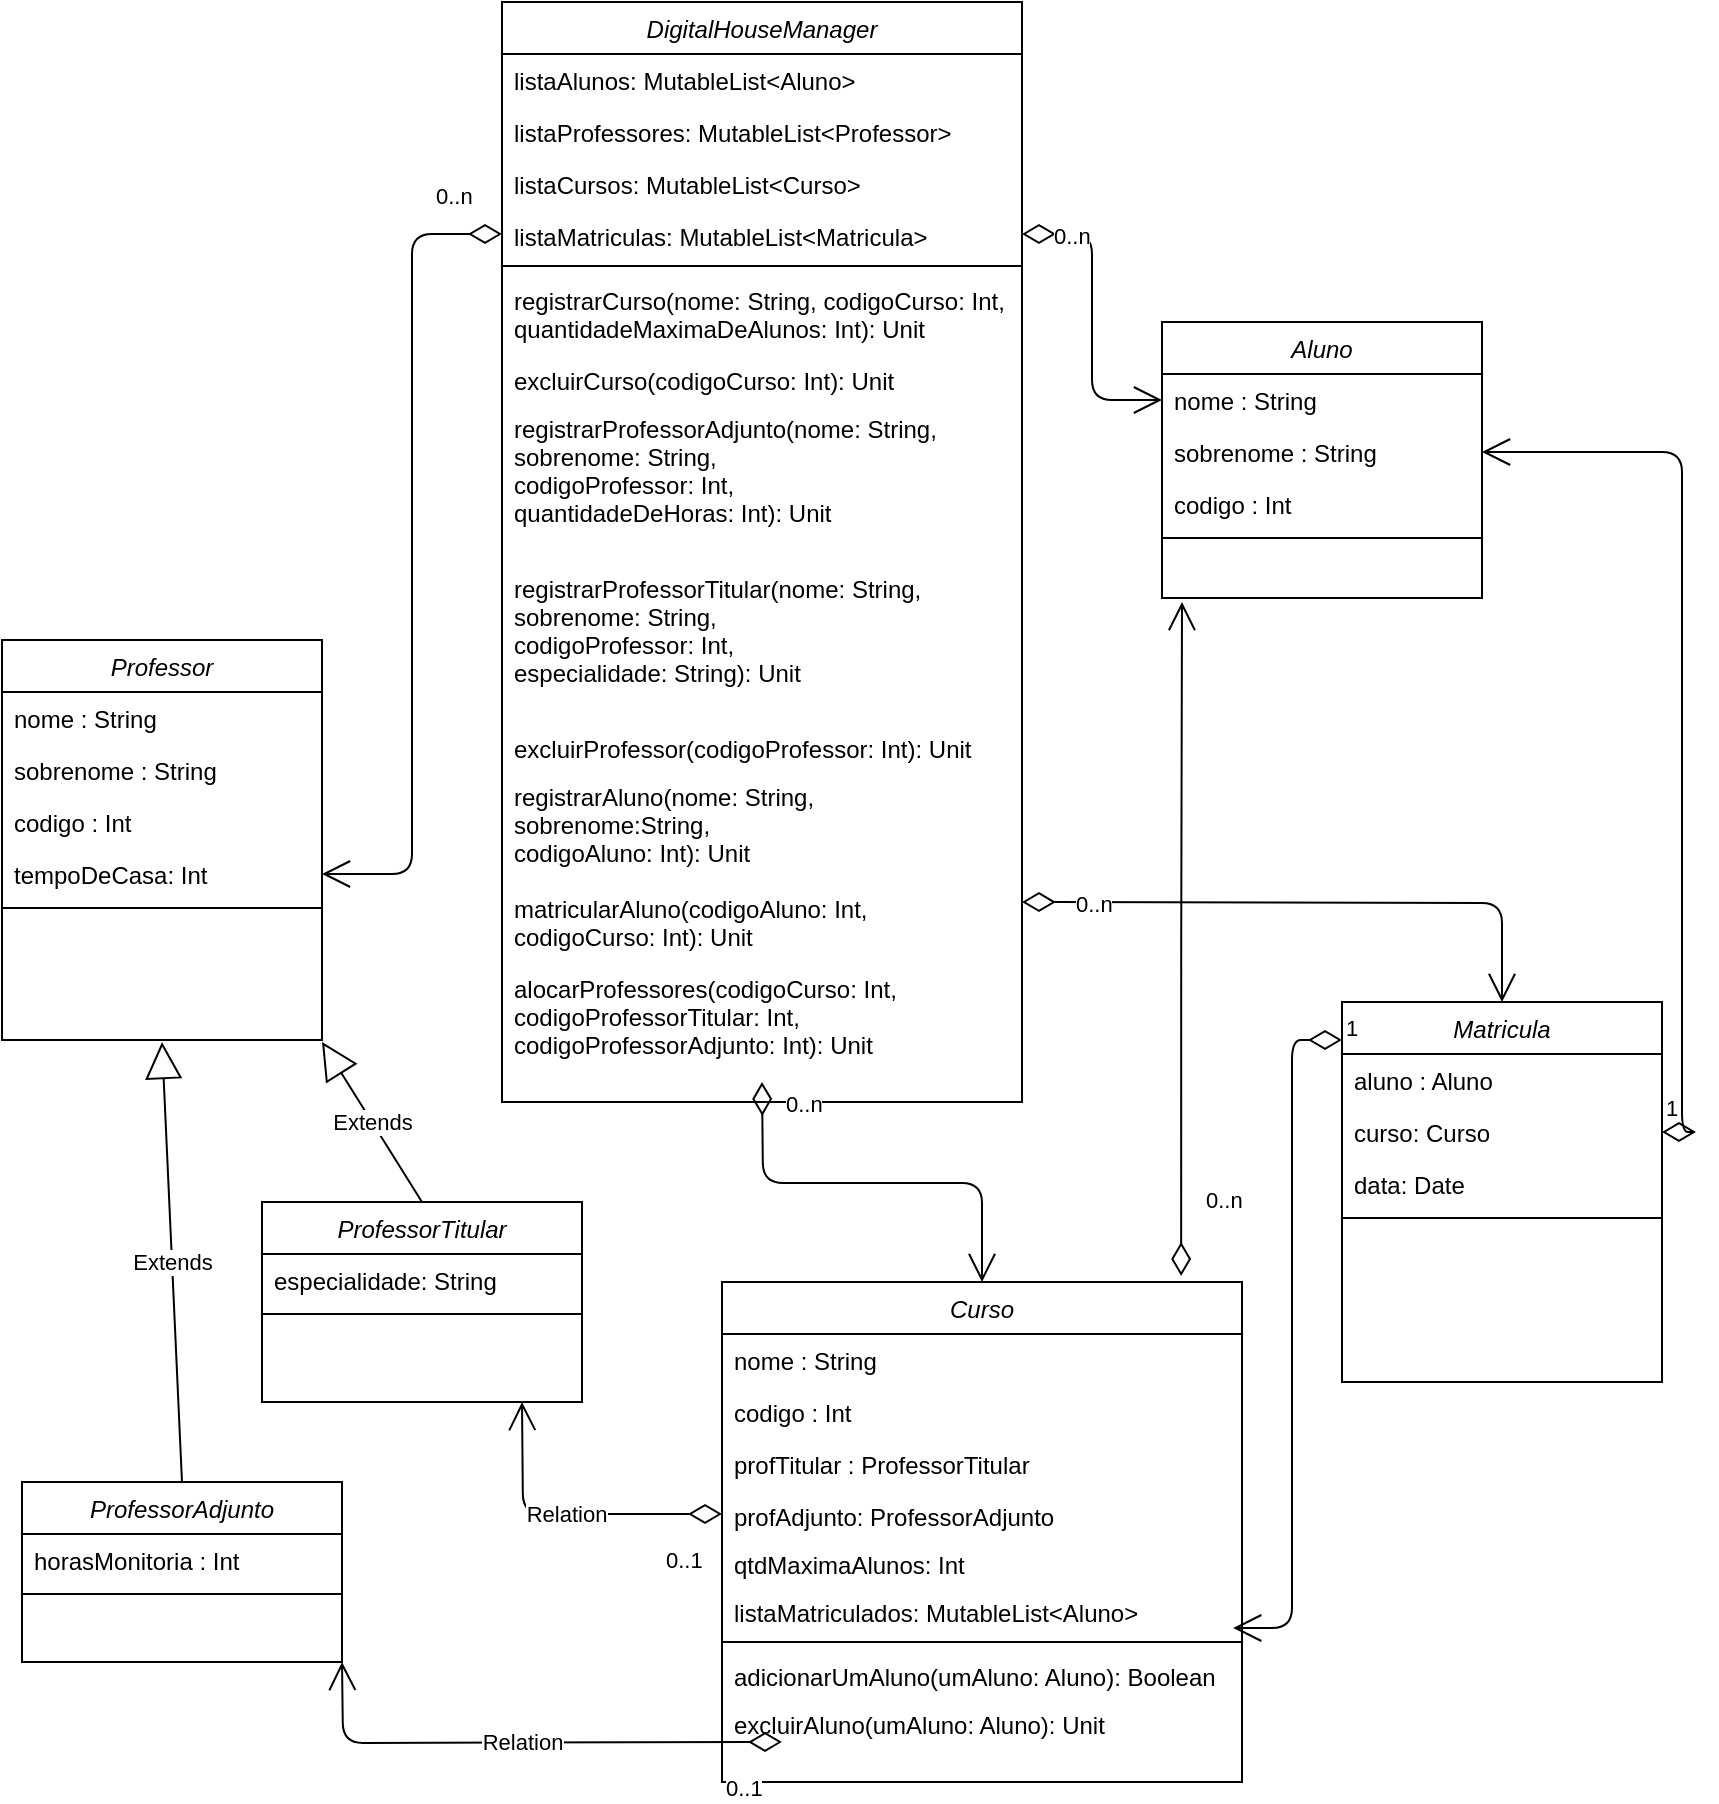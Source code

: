 <mxfile version="15.0.6" type="github">
  <diagram id="C5RBs43oDa-KdzZeNtuy" name="Page-1">
    <mxGraphModel dx="868" dy="1619" grid="1" gridSize="10" guides="1" tooltips="1" connect="1" arrows="1" fold="1" page="1" pageScale="1" pageWidth="827" pageHeight="1169" math="0" shadow="0">
      <root>
        <mxCell id="WIyWlLk6GJQsqaUBKTNV-0" />
        <mxCell id="WIyWlLk6GJQsqaUBKTNV-1" parent="WIyWlLk6GJQsqaUBKTNV-0" />
        <mxCell id="zkfFHV4jXpPFQw0GAbJ--0" value="Curso" style="swimlane;fontStyle=2;align=center;verticalAlign=top;childLayout=stackLayout;horizontal=1;startSize=26;horizontalStack=0;resizeParent=1;resizeLast=0;collapsible=1;marginBottom=0;rounded=0;shadow=0;strokeWidth=1;" parent="WIyWlLk6GJQsqaUBKTNV-1" vertex="1">
          <mxGeometry x="440" y="370" width="260" height="250" as="geometry">
            <mxRectangle x="230" y="140" width="160" height="26" as="alternateBounds" />
          </mxGeometry>
        </mxCell>
        <mxCell id="zkfFHV4jXpPFQw0GAbJ--1" value="nome : String" style="text;align=left;verticalAlign=top;spacingLeft=4;spacingRight=4;overflow=hidden;rotatable=0;points=[[0,0.5],[1,0.5]];portConstraint=eastwest;" parent="zkfFHV4jXpPFQw0GAbJ--0" vertex="1">
          <mxGeometry y="26" width="260" height="26" as="geometry" />
        </mxCell>
        <mxCell id="zkfFHV4jXpPFQw0GAbJ--3" value="codigo : Int&#xa;" style="text;align=left;verticalAlign=top;spacingLeft=4;spacingRight=4;overflow=hidden;rotatable=0;points=[[0,0.5],[1,0.5]];portConstraint=eastwest;rounded=0;shadow=0;html=0;" parent="zkfFHV4jXpPFQw0GAbJ--0" vertex="1">
          <mxGeometry y="52" width="260" height="26" as="geometry" />
        </mxCell>
        <mxCell id="KEfsf48z_wIFr-e0ZJao-18" value="profTitular : ProfessorTitular&#xa;" style="text;align=left;verticalAlign=top;spacingLeft=4;spacingRight=4;overflow=hidden;rotatable=0;points=[[0,0.5],[1,0.5]];portConstraint=eastwest;rounded=0;shadow=0;html=0;" vertex="1" parent="zkfFHV4jXpPFQw0GAbJ--0">
          <mxGeometry y="78" width="260" height="26" as="geometry" />
        </mxCell>
        <mxCell id="KEfsf48z_wIFr-e0ZJao-17" value="profAdjunto: ProfessorAdjunto&#xa;&#xa;" style="text;align=left;verticalAlign=top;spacingLeft=4;spacingRight=4;overflow=hidden;rotatable=0;points=[[0,0.5],[1,0.5]];portConstraint=eastwest;rounded=0;shadow=0;html=0;" vertex="1" parent="zkfFHV4jXpPFQw0GAbJ--0">
          <mxGeometry y="104" width="260" height="24" as="geometry" />
        </mxCell>
        <mxCell id="KEfsf48z_wIFr-e0ZJao-19" value="qtdMaximaAlunos: Int&#xa;&#xa;" style="text;align=left;verticalAlign=top;spacingLeft=4;spacingRight=4;overflow=hidden;rotatable=0;points=[[0,0.5],[1,0.5]];portConstraint=eastwest;rounded=0;shadow=0;html=0;" vertex="1" parent="zkfFHV4jXpPFQw0GAbJ--0">
          <mxGeometry y="128" width="260" height="24" as="geometry" />
        </mxCell>
        <mxCell id="KEfsf48z_wIFr-e0ZJao-20" value="listaMatriculados: MutableList&lt;Aluno&gt;&#xa;&#xa;" style="text;align=left;verticalAlign=top;spacingLeft=4;spacingRight=4;overflow=hidden;rotatable=0;points=[[0,0.5],[1,0.5]];portConstraint=eastwest;rounded=0;shadow=0;html=0;" vertex="1" parent="zkfFHV4jXpPFQw0GAbJ--0">
          <mxGeometry y="152" width="260" height="24" as="geometry" />
        </mxCell>
        <mxCell id="zkfFHV4jXpPFQw0GAbJ--4" value="" style="line;html=1;strokeWidth=1;align=left;verticalAlign=middle;spacingTop=-1;spacingLeft=3;spacingRight=3;rotatable=0;labelPosition=right;points=[];portConstraint=eastwest;" parent="zkfFHV4jXpPFQw0GAbJ--0" vertex="1">
          <mxGeometry y="176" width="260" height="8" as="geometry" />
        </mxCell>
        <mxCell id="KEfsf48z_wIFr-e0ZJao-50" value="adicionarUmAluno(umAluno: Aluno): Boolean&#xa;&#xa;" style="text;align=left;verticalAlign=top;spacingLeft=4;spacingRight=4;overflow=hidden;rotatable=0;points=[[0,0.5],[1,0.5]];portConstraint=eastwest;rounded=0;shadow=0;html=0;" vertex="1" parent="zkfFHV4jXpPFQw0GAbJ--0">
          <mxGeometry y="184" width="260" height="24" as="geometry" />
        </mxCell>
        <mxCell id="KEfsf48z_wIFr-e0ZJao-51" value="excluirAluno(umAluno: Aluno): Unit&#xa;&#xa;" style="text;align=left;verticalAlign=top;spacingLeft=4;spacingRight=4;overflow=hidden;rotatable=0;points=[[0,0.5],[1,0.5]];portConstraint=eastwest;rounded=0;shadow=0;html=0;" vertex="1" parent="zkfFHV4jXpPFQw0GAbJ--0">
          <mxGeometry y="208" width="260" height="24" as="geometry" />
        </mxCell>
        <mxCell id="Et17MEw46FUrvcl5Y9Ns-0" value="Professor" style="swimlane;fontStyle=2;align=center;verticalAlign=top;childLayout=stackLayout;horizontal=1;startSize=26;horizontalStack=0;resizeParent=1;resizeLast=0;collapsible=1;marginBottom=0;rounded=0;shadow=0;strokeWidth=1;" parent="WIyWlLk6GJQsqaUBKTNV-1" vertex="1">
          <mxGeometry x="80" y="49" width="160" height="200" as="geometry">
            <mxRectangle x="230" y="140" width="160" height="26" as="alternateBounds" />
          </mxGeometry>
        </mxCell>
        <mxCell id="Et17MEw46FUrvcl5Y9Ns-1" value="nome : String" style="text;align=left;verticalAlign=top;spacingLeft=4;spacingRight=4;overflow=hidden;rotatable=0;points=[[0,0.5],[1,0.5]];portConstraint=eastwest;" parent="Et17MEw46FUrvcl5Y9Ns-0" vertex="1">
          <mxGeometry y="26" width="160" height="26" as="geometry" />
        </mxCell>
        <mxCell id="Et17MEw46FUrvcl5Y9Ns-2" value="sobrenome : String&#xa;" style="text;align=left;verticalAlign=top;spacingLeft=4;spacingRight=4;overflow=hidden;rotatable=0;points=[[0,0.5],[1,0.5]];portConstraint=eastwest;rounded=0;shadow=0;html=0;" parent="Et17MEw46FUrvcl5Y9Ns-0" vertex="1">
          <mxGeometry y="52" width="160" height="26" as="geometry" />
        </mxCell>
        <mxCell id="Et17MEw46FUrvcl5Y9Ns-3" value="codigo : Int&#xa;" style="text;align=left;verticalAlign=top;spacingLeft=4;spacingRight=4;overflow=hidden;rotatable=0;points=[[0,0.5],[1,0.5]];portConstraint=eastwest;rounded=0;shadow=0;html=0;" parent="Et17MEw46FUrvcl5Y9Ns-0" vertex="1">
          <mxGeometry y="78" width="160" height="26" as="geometry" />
        </mxCell>
        <mxCell id="KEfsf48z_wIFr-e0ZJao-5" value="tempoDeCasa: Int&#xa;" style="text;align=left;verticalAlign=top;spacingLeft=4;spacingRight=4;overflow=hidden;rotatable=0;points=[[0,0.5],[1,0.5]];portConstraint=eastwest;rounded=0;shadow=0;html=0;" vertex="1" parent="Et17MEw46FUrvcl5Y9Ns-0">
          <mxGeometry y="104" width="160" height="26" as="geometry" />
        </mxCell>
        <mxCell id="Et17MEw46FUrvcl5Y9Ns-4" value="" style="line;html=1;strokeWidth=1;align=left;verticalAlign=middle;spacingTop=-1;spacingLeft=3;spacingRight=3;rotatable=0;labelPosition=right;points=[];portConstraint=eastwest;" parent="Et17MEw46FUrvcl5Y9Ns-0" vertex="1">
          <mxGeometry y="130" width="160" height="8" as="geometry" />
        </mxCell>
        <mxCell id="KEfsf48z_wIFr-e0ZJao-0" value="Aluno" style="swimlane;fontStyle=2;align=center;verticalAlign=top;childLayout=stackLayout;horizontal=1;startSize=26;horizontalStack=0;resizeParent=1;resizeLast=0;collapsible=1;marginBottom=0;rounded=0;shadow=0;strokeWidth=1;" vertex="1" parent="WIyWlLk6GJQsqaUBKTNV-1">
          <mxGeometry x="660" y="-110" width="160" height="138" as="geometry">
            <mxRectangle x="230" y="140" width="160" height="26" as="alternateBounds" />
          </mxGeometry>
        </mxCell>
        <mxCell id="KEfsf48z_wIFr-e0ZJao-1" value="nome : String" style="text;align=left;verticalAlign=top;spacingLeft=4;spacingRight=4;overflow=hidden;rotatable=0;points=[[0,0.5],[1,0.5]];portConstraint=eastwest;" vertex="1" parent="KEfsf48z_wIFr-e0ZJao-0">
          <mxGeometry y="26" width="160" height="26" as="geometry" />
        </mxCell>
        <mxCell id="KEfsf48z_wIFr-e0ZJao-2" value="sobrenome : String&#xa;" style="text;align=left;verticalAlign=top;spacingLeft=4;spacingRight=4;overflow=hidden;rotatable=0;points=[[0,0.5],[1,0.5]];portConstraint=eastwest;rounded=0;shadow=0;html=0;" vertex="1" parent="KEfsf48z_wIFr-e0ZJao-0">
          <mxGeometry y="52" width="160" height="26" as="geometry" />
        </mxCell>
        <mxCell id="KEfsf48z_wIFr-e0ZJao-3" value="codigo : Int&#xa;" style="text;align=left;verticalAlign=top;spacingLeft=4;spacingRight=4;overflow=hidden;rotatable=0;points=[[0,0.5],[1,0.5]];portConstraint=eastwest;rounded=0;shadow=0;html=0;" vertex="1" parent="KEfsf48z_wIFr-e0ZJao-0">
          <mxGeometry y="78" width="160" height="26" as="geometry" />
        </mxCell>
        <mxCell id="KEfsf48z_wIFr-e0ZJao-4" value="" style="line;html=1;strokeWidth=1;align=left;verticalAlign=middle;spacingTop=-1;spacingLeft=3;spacingRight=3;rotatable=0;labelPosition=right;points=[];portConstraint=eastwest;" vertex="1" parent="KEfsf48z_wIFr-e0ZJao-0">
          <mxGeometry y="104" width="160" height="8" as="geometry" />
        </mxCell>
        <mxCell id="KEfsf48z_wIFr-e0ZJao-6" value="ProfessorTitular" style="swimlane;fontStyle=2;align=center;verticalAlign=top;childLayout=stackLayout;horizontal=1;startSize=26;horizontalStack=0;resizeParent=1;resizeLast=0;collapsible=1;marginBottom=0;rounded=0;shadow=0;strokeWidth=1;" vertex="1" parent="WIyWlLk6GJQsqaUBKTNV-1">
          <mxGeometry x="210" y="330" width="160" height="100" as="geometry">
            <mxRectangle x="230" y="140" width="160" height="26" as="alternateBounds" />
          </mxGeometry>
        </mxCell>
        <mxCell id="KEfsf48z_wIFr-e0ZJao-7" value="especialidade: String" style="text;align=left;verticalAlign=top;spacingLeft=4;spacingRight=4;overflow=hidden;rotatable=0;points=[[0,0.5],[1,0.5]];portConstraint=eastwest;" vertex="1" parent="KEfsf48z_wIFr-e0ZJao-6">
          <mxGeometry y="26" width="160" height="26" as="geometry" />
        </mxCell>
        <mxCell id="KEfsf48z_wIFr-e0ZJao-9" value="" style="line;html=1;strokeWidth=1;align=left;verticalAlign=middle;spacingTop=-1;spacingLeft=3;spacingRight=3;rotatable=0;labelPosition=right;points=[];portConstraint=eastwest;" vertex="1" parent="KEfsf48z_wIFr-e0ZJao-6">
          <mxGeometry y="52" width="160" height="8" as="geometry" />
        </mxCell>
        <mxCell id="KEfsf48z_wIFr-e0ZJao-10" value="ProfessorAdjunto" style="swimlane;fontStyle=2;align=center;verticalAlign=top;childLayout=stackLayout;horizontal=1;startSize=26;horizontalStack=0;resizeParent=1;resizeLast=0;collapsible=1;marginBottom=0;rounded=0;shadow=0;strokeWidth=1;" vertex="1" parent="WIyWlLk6GJQsqaUBKTNV-1">
          <mxGeometry x="90" y="470" width="160" height="90" as="geometry">
            <mxRectangle x="230" y="140" width="160" height="26" as="alternateBounds" />
          </mxGeometry>
        </mxCell>
        <mxCell id="KEfsf48z_wIFr-e0ZJao-12" value="horasMonitoria : Int&#xa;" style="text;align=left;verticalAlign=top;spacingLeft=4;spacingRight=4;overflow=hidden;rotatable=0;points=[[0,0.5],[1,0.5]];portConstraint=eastwest;rounded=0;shadow=0;html=0;" vertex="1" parent="KEfsf48z_wIFr-e0ZJao-10">
          <mxGeometry y="26" width="160" height="26" as="geometry" />
        </mxCell>
        <mxCell id="KEfsf48z_wIFr-e0ZJao-13" value="" style="line;html=1;strokeWidth=1;align=left;verticalAlign=middle;spacingTop=-1;spacingLeft=3;spacingRight=3;rotatable=0;labelPosition=right;points=[];portConstraint=eastwest;" vertex="1" parent="KEfsf48z_wIFr-e0ZJao-10">
          <mxGeometry y="52" width="160" height="8" as="geometry" />
        </mxCell>
        <mxCell id="KEfsf48z_wIFr-e0ZJao-14" value="Extends" style="endArrow=block;endSize=16;endFill=0;html=1;exitX=0.5;exitY=0;exitDx=0;exitDy=0;" edge="1" parent="WIyWlLk6GJQsqaUBKTNV-1" source="KEfsf48z_wIFr-e0ZJao-10">
          <mxGeometry width="160" relative="1" as="geometry">
            <mxPoint x="330" y="290" as="sourcePoint" />
            <mxPoint x="160" y="250" as="targetPoint" />
          </mxGeometry>
        </mxCell>
        <mxCell id="KEfsf48z_wIFr-e0ZJao-15" value="Extends" style="endArrow=block;endSize=16;endFill=0;html=1;exitX=0.5;exitY=0;exitDx=0;exitDy=0;" edge="1" parent="WIyWlLk6GJQsqaUBKTNV-1" source="KEfsf48z_wIFr-e0ZJao-6">
          <mxGeometry width="160" relative="1" as="geometry">
            <mxPoint x="100" y="370" as="sourcePoint" />
            <mxPoint x="240" y="250" as="targetPoint" />
          </mxGeometry>
        </mxCell>
        <mxCell id="KEfsf48z_wIFr-e0ZJao-21" value="0..n" style="endArrow=open;html=1;endSize=12;startArrow=diamondThin;startSize=14;startFill=0;edgeStyle=orthogonalEdgeStyle;align=left;verticalAlign=bottom;exitX=0.883;exitY=-0.012;exitDx=0;exitDy=0;exitPerimeter=0;" edge="1" parent="WIyWlLk6GJQsqaUBKTNV-1" source="zkfFHV4jXpPFQw0GAbJ--0">
          <mxGeometry x="-0.826" y="-10" relative="1" as="geometry">
            <mxPoint x="500" y="260" as="sourcePoint" />
            <mxPoint x="670" y="30" as="targetPoint" />
            <mxPoint as="offset" />
          </mxGeometry>
        </mxCell>
        <mxCell id="KEfsf48z_wIFr-e0ZJao-25" value="Relation" style="endArrow=open;html=1;endSize=12;startArrow=diamondThin;startSize=14;startFill=0;edgeStyle=orthogonalEdgeStyle;exitX=0;exitY=0.5;exitDx=0;exitDy=0;" edge="1" parent="WIyWlLk6GJQsqaUBKTNV-1" source="KEfsf48z_wIFr-e0ZJao-17">
          <mxGeometry relative="1" as="geometry">
            <mxPoint x="610" y="480" as="sourcePoint" />
            <mxPoint x="340" y="430" as="targetPoint" />
          </mxGeometry>
        </mxCell>
        <mxCell id="KEfsf48z_wIFr-e0ZJao-26" value="0..1" style="edgeLabel;resizable=0;html=1;align=left;verticalAlign=top;" connectable="0" vertex="1" parent="KEfsf48z_wIFr-e0ZJao-25">
          <mxGeometry x="-1" relative="1" as="geometry">
            <mxPoint x="-30" y="10" as="offset" />
          </mxGeometry>
        </mxCell>
        <mxCell id="KEfsf48z_wIFr-e0ZJao-28" value="Relation" style="endArrow=open;html=1;endSize=12;startArrow=diamondThin;startSize=14;startFill=0;edgeStyle=orthogonalEdgeStyle;" edge="1" parent="WIyWlLk6GJQsqaUBKTNV-1">
          <mxGeometry relative="1" as="geometry">
            <mxPoint x="470" y="600" as="sourcePoint" />
            <mxPoint x="250" y="560" as="targetPoint" />
          </mxGeometry>
        </mxCell>
        <mxCell id="KEfsf48z_wIFr-e0ZJao-29" value="0..1" style="edgeLabel;resizable=0;html=1;align=left;verticalAlign=top;" connectable="0" vertex="1" parent="KEfsf48z_wIFr-e0ZJao-28">
          <mxGeometry x="-1" relative="1" as="geometry">
            <mxPoint x="-30" y="10" as="offset" />
          </mxGeometry>
        </mxCell>
        <mxCell id="KEfsf48z_wIFr-e0ZJao-30" value="Matricula" style="swimlane;fontStyle=2;align=center;verticalAlign=top;childLayout=stackLayout;horizontal=1;startSize=26;horizontalStack=0;resizeParent=1;resizeLast=0;collapsible=1;marginBottom=0;rounded=0;shadow=0;strokeWidth=1;" vertex="1" parent="WIyWlLk6GJQsqaUBKTNV-1">
          <mxGeometry x="750" y="230" width="160" height="190" as="geometry">
            <mxRectangle x="230" y="140" width="160" height="26" as="alternateBounds" />
          </mxGeometry>
        </mxCell>
        <mxCell id="KEfsf48z_wIFr-e0ZJao-31" value="aluno : Aluno" style="text;align=left;verticalAlign=top;spacingLeft=4;spacingRight=4;overflow=hidden;rotatable=0;points=[[0,0.5],[1,0.5]];portConstraint=eastwest;" vertex="1" parent="KEfsf48z_wIFr-e0ZJao-30">
          <mxGeometry y="26" width="160" height="26" as="geometry" />
        </mxCell>
        <mxCell id="KEfsf48z_wIFr-e0ZJao-32" value="curso: Curso&#xa;" style="text;align=left;verticalAlign=top;spacingLeft=4;spacingRight=4;overflow=hidden;rotatable=0;points=[[0,0.5],[1,0.5]];portConstraint=eastwest;rounded=0;shadow=0;html=0;" vertex="1" parent="KEfsf48z_wIFr-e0ZJao-30">
          <mxGeometry y="52" width="160" height="26" as="geometry" />
        </mxCell>
        <mxCell id="KEfsf48z_wIFr-e0ZJao-33" value="data: Date" style="text;align=left;verticalAlign=top;spacingLeft=4;spacingRight=4;overflow=hidden;rotatable=0;points=[[0,0.5],[1,0.5]];portConstraint=eastwest;rounded=0;shadow=0;html=0;" vertex="1" parent="KEfsf48z_wIFr-e0ZJao-30">
          <mxGeometry y="78" width="160" height="26" as="geometry" />
        </mxCell>
        <mxCell id="KEfsf48z_wIFr-e0ZJao-35" value="" style="line;html=1;strokeWidth=1;align=left;verticalAlign=middle;spacingTop=-1;spacingLeft=3;spacingRight=3;rotatable=0;labelPosition=right;points=[];portConstraint=eastwest;" vertex="1" parent="KEfsf48z_wIFr-e0ZJao-30">
          <mxGeometry y="104" width="160" height="8" as="geometry" />
        </mxCell>
        <mxCell id="KEfsf48z_wIFr-e0ZJao-36" value="1" style="endArrow=open;html=1;endSize=12;startArrow=diamondThin;startSize=14;startFill=0;edgeStyle=orthogonalEdgeStyle;align=left;verticalAlign=bottom;entryX=1;entryY=0.5;entryDx=0;entryDy=0;exitX=1;exitY=0.5;exitDx=0;exitDy=0;" edge="1" parent="WIyWlLk6GJQsqaUBKTNV-1" source="KEfsf48z_wIFr-e0ZJao-32" target="KEfsf48z_wIFr-e0ZJao-2">
          <mxGeometry x="-1" y="3" relative="1" as="geometry">
            <mxPoint x="520" y="160" as="sourcePoint" />
            <mxPoint x="680" y="160" as="targetPoint" />
          </mxGeometry>
        </mxCell>
        <mxCell id="KEfsf48z_wIFr-e0ZJao-37" value="1" style="endArrow=open;html=1;endSize=12;startArrow=diamondThin;startSize=14;startFill=0;edgeStyle=orthogonalEdgeStyle;align=left;verticalAlign=bottom;entryX=0.983;entryY=-0.375;entryDx=0;entryDy=0;entryPerimeter=0;exitX=0;exitY=0.1;exitDx=0;exitDy=0;exitPerimeter=0;" edge="1" parent="WIyWlLk6GJQsqaUBKTNV-1" source="KEfsf48z_wIFr-e0ZJao-30" target="zkfFHV4jXpPFQw0GAbJ--4">
          <mxGeometry x="-1" y="3" relative="1" as="geometry">
            <mxPoint x="630" y="160" as="sourcePoint" />
            <mxPoint x="642.08" y="118.99" as="targetPoint" />
          </mxGeometry>
        </mxCell>
        <mxCell id="KEfsf48z_wIFr-e0ZJao-38" value="DigitalHouseManager" style="swimlane;fontStyle=2;align=center;verticalAlign=top;childLayout=stackLayout;horizontal=1;startSize=26;horizontalStack=0;resizeParent=1;resizeLast=0;collapsible=1;marginBottom=0;rounded=0;shadow=0;strokeWidth=1;" vertex="1" parent="WIyWlLk6GJQsqaUBKTNV-1">
          <mxGeometry x="330" y="-270" width="260" height="550" as="geometry">
            <mxRectangle x="230" y="140" width="160" height="26" as="alternateBounds" />
          </mxGeometry>
        </mxCell>
        <mxCell id="KEfsf48z_wIFr-e0ZJao-39" value="listaAlunos: MutableList&lt;Aluno&gt;" style="text;align=left;verticalAlign=top;spacingLeft=4;spacingRight=4;overflow=hidden;rotatable=0;points=[[0,0.5],[1,0.5]];portConstraint=eastwest;" vertex="1" parent="KEfsf48z_wIFr-e0ZJao-38">
          <mxGeometry y="26" width="260" height="26" as="geometry" />
        </mxCell>
        <mxCell id="KEfsf48z_wIFr-e0ZJao-40" value="listaProfessores: MutableList&lt;Professor&gt;&#xa;&#xa;" style="text;align=left;verticalAlign=top;spacingLeft=4;spacingRight=4;overflow=hidden;rotatable=0;points=[[0,0.5],[1,0.5]];portConstraint=eastwest;rounded=0;shadow=0;html=0;" vertex="1" parent="KEfsf48z_wIFr-e0ZJao-38">
          <mxGeometry y="52" width="260" height="26" as="geometry" />
        </mxCell>
        <mxCell id="KEfsf48z_wIFr-e0ZJao-41" value="listaCursos: MutableList&lt;Curso&gt;&#xa;" style="text;align=left;verticalAlign=top;spacingLeft=4;spacingRight=4;overflow=hidden;rotatable=0;points=[[0,0.5],[1,0.5]];portConstraint=eastwest;rounded=0;shadow=0;html=0;" vertex="1" parent="KEfsf48z_wIFr-e0ZJao-38">
          <mxGeometry y="78" width="260" height="26" as="geometry" />
        </mxCell>
        <mxCell id="KEfsf48z_wIFr-e0ZJao-42" value="listaMatriculas: MutableList&lt;Matricula&gt;&#xa;&#xa;" style="text;align=left;verticalAlign=top;spacingLeft=4;spacingRight=4;overflow=hidden;rotatable=0;points=[[0,0.5],[1,0.5]];portConstraint=eastwest;rounded=0;shadow=0;html=0;" vertex="1" parent="KEfsf48z_wIFr-e0ZJao-38">
          <mxGeometry y="104" width="260" height="24" as="geometry" />
        </mxCell>
        <mxCell id="KEfsf48z_wIFr-e0ZJao-45" value="" style="line;html=1;strokeWidth=1;align=left;verticalAlign=middle;spacingTop=-1;spacingLeft=3;spacingRight=3;rotatable=0;labelPosition=right;points=[];portConstraint=eastwest;" vertex="1" parent="KEfsf48z_wIFr-e0ZJao-38">
          <mxGeometry y="128" width="260" height="8" as="geometry" />
        </mxCell>
        <mxCell id="KEfsf48z_wIFr-e0ZJao-52" value="registrarCurso(nome: String, codigoCurso: Int,&#xa;quantidadeMaximaDeAlunos: Int): Unit" style="text;align=left;verticalAlign=top;spacingLeft=4;spacingRight=4;overflow=hidden;rotatable=0;points=[[0,0.5],[1,0.5]];portConstraint=eastwest;rounded=0;shadow=0;html=0;" vertex="1" parent="KEfsf48z_wIFr-e0ZJao-38">
          <mxGeometry y="136" width="260" height="40" as="geometry" />
        </mxCell>
        <mxCell id="KEfsf48z_wIFr-e0ZJao-55" value="excluirCurso(codigoCurso: Int): Unit&#xa;&#xa;" style="text;align=left;verticalAlign=top;spacingLeft=4;spacingRight=4;overflow=hidden;rotatable=0;points=[[0,0.5],[1,0.5]];portConstraint=eastwest;rounded=0;shadow=0;html=0;" vertex="1" parent="KEfsf48z_wIFr-e0ZJao-38">
          <mxGeometry y="176" width="260" height="24" as="geometry" />
        </mxCell>
        <mxCell id="KEfsf48z_wIFr-e0ZJao-53" value="registrarProfessorAdjunto(nome: String,&#xa;sobrenome: String,&#xa;codigoProfessor: Int, &#xa;quantidadeDeHoras: Int): Unit&#xa;" style="text;align=left;verticalAlign=top;spacingLeft=4;spacingRight=4;overflow=hidden;rotatable=0;points=[[0,0.5],[1,0.5]];portConstraint=eastwest;rounded=0;shadow=0;html=0;" vertex="1" parent="KEfsf48z_wIFr-e0ZJao-38">
          <mxGeometry y="200" width="260" height="80" as="geometry" />
        </mxCell>
        <mxCell id="KEfsf48z_wIFr-e0ZJao-56" value="registrarProfessorTitular(nome: String,&#xa;sobrenome: String,&#xa;codigoProfessor: Int, &#xa;especialidade: String): Unit&#xa;" style="text;align=left;verticalAlign=top;spacingLeft=4;spacingRight=4;overflow=hidden;rotatable=0;points=[[0,0.5],[1,0.5]];portConstraint=eastwest;rounded=0;shadow=0;html=0;" vertex="1" parent="KEfsf48z_wIFr-e0ZJao-38">
          <mxGeometry y="280" width="260" height="80" as="geometry" />
        </mxCell>
        <mxCell id="KEfsf48z_wIFr-e0ZJao-57" value="excluirProfessor(codigoProfessor: Int): Unit&#xa;&#xa;" style="text;align=left;verticalAlign=top;spacingLeft=4;spacingRight=4;overflow=hidden;rotatable=0;points=[[0,0.5],[1,0.5]];portConstraint=eastwest;rounded=0;shadow=0;html=0;" vertex="1" parent="KEfsf48z_wIFr-e0ZJao-38">
          <mxGeometry y="360" width="260" height="24" as="geometry" />
        </mxCell>
        <mxCell id="KEfsf48z_wIFr-e0ZJao-58" value="registrarAluno(nome: String, &#xa;sobrenome:String,&#xa;codigoAluno: Int): Unit&#xa;&#xa;" style="text;align=left;verticalAlign=top;spacingLeft=4;spacingRight=4;overflow=hidden;rotatable=0;points=[[0,0.5],[1,0.5]];portConstraint=eastwest;rounded=0;shadow=0;html=0;" vertex="1" parent="KEfsf48z_wIFr-e0ZJao-38">
          <mxGeometry y="384" width="260" height="56" as="geometry" />
        </mxCell>
        <mxCell id="KEfsf48z_wIFr-e0ZJao-59" value="matricularAluno(codigoAluno: Int,&#xa;codigoCurso: Int): Unit&#xa;&#xa;" style="text;align=left;verticalAlign=top;spacingLeft=4;spacingRight=4;overflow=hidden;rotatable=0;points=[[0,0.5],[1,0.5]];portConstraint=eastwest;rounded=0;shadow=0;html=0;" vertex="1" parent="KEfsf48z_wIFr-e0ZJao-38">
          <mxGeometry y="440" width="260" height="40" as="geometry" />
        </mxCell>
        <mxCell id="KEfsf48z_wIFr-e0ZJao-60" value="alocarProfessores(codigoCurso: Int,&#xa;codigoProfessorTitular: Int,&#xa;codigoProfessorAdjunto: Int): Unit&#xa;&#xa;" style="text;align=left;verticalAlign=top;spacingLeft=4;spacingRight=4;overflow=hidden;rotatable=0;points=[[0,0.5],[1,0.5]];portConstraint=eastwest;rounded=0;shadow=0;html=0;" vertex="1" parent="KEfsf48z_wIFr-e0ZJao-38">
          <mxGeometry y="480" width="260" height="50" as="geometry" />
        </mxCell>
        <mxCell id="KEfsf48z_wIFr-e0ZJao-46" value="0..n" style="endArrow=open;html=1;endSize=12;startArrow=diamondThin;startSize=14;startFill=0;edgeStyle=orthogonalEdgeStyle;align=left;verticalAlign=bottom;entryX=0;entryY=0.5;entryDx=0;entryDy=0;exitX=1;exitY=0.5;exitDx=0;exitDy=0;" edge="1" parent="WIyWlLk6GJQsqaUBKTNV-1" source="KEfsf48z_wIFr-e0ZJao-42" target="KEfsf48z_wIFr-e0ZJao-1">
          <mxGeometry x="-0.826" y="-10" relative="1" as="geometry">
            <mxPoint x="560" y="50" as="sourcePoint" />
            <mxPoint x="611.06" y="70" as="targetPoint" />
            <mxPoint as="offset" />
          </mxGeometry>
        </mxCell>
        <mxCell id="KEfsf48z_wIFr-e0ZJao-47" value="0..n" style="endArrow=open;html=1;endSize=12;startArrow=diamondThin;startSize=14;startFill=0;edgeStyle=orthogonalEdgeStyle;align=left;verticalAlign=bottom;" edge="1" parent="WIyWlLk6GJQsqaUBKTNV-1" target="KEfsf48z_wIFr-e0ZJao-30">
          <mxGeometry x="-0.826" y="-10" relative="1" as="geometry">
            <mxPoint x="590" y="180" as="sourcePoint" />
            <mxPoint x="660" y="180" as="targetPoint" />
            <mxPoint as="offset" />
          </mxGeometry>
        </mxCell>
        <mxCell id="KEfsf48z_wIFr-e0ZJao-48" value="0..n" style="endArrow=open;html=1;endSize=12;startArrow=diamondThin;startSize=14;startFill=0;edgeStyle=orthogonalEdgeStyle;align=left;verticalAlign=bottom;entryX=0.5;entryY=0;entryDx=0;entryDy=0;" edge="1" parent="WIyWlLk6GJQsqaUBKTNV-1" target="zkfFHV4jXpPFQw0GAbJ--0">
          <mxGeometry x="-0.809" y="10" relative="1" as="geometry">
            <mxPoint x="460" y="270" as="sourcePoint" />
            <mxPoint x="580" y="300" as="targetPoint" />
            <mxPoint as="offset" />
          </mxGeometry>
        </mxCell>
        <mxCell id="KEfsf48z_wIFr-e0ZJao-49" value="0..n" style="endArrow=open;html=1;endSize=12;startArrow=diamondThin;startSize=14;startFill=0;edgeStyle=orthogonalEdgeStyle;align=left;verticalAlign=bottom;exitX=0;exitY=0.5;exitDx=0;exitDy=0;entryX=1;entryY=0.5;entryDx=0;entryDy=0;" edge="1" parent="WIyWlLk6GJQsqaUBKTNV-1" source="KEfsf48z_wIFr-e0ZJao-42" target="KEfsf48z_wIFr-e0ZJao-5">
          <mxGeometry x="-0.826" y="-10" relative="1" as="geometry">
            <mxPoint x="590" y="80" as="sourcePoint" />
            <mxPoint x="168" y="160" as="targetPoint" />
            <mxPoint as="offset" />
          </mxGeometry>
        </mxCell>
      </root>
    </mxGraphModel>
  </diagram>
</mxfile>
